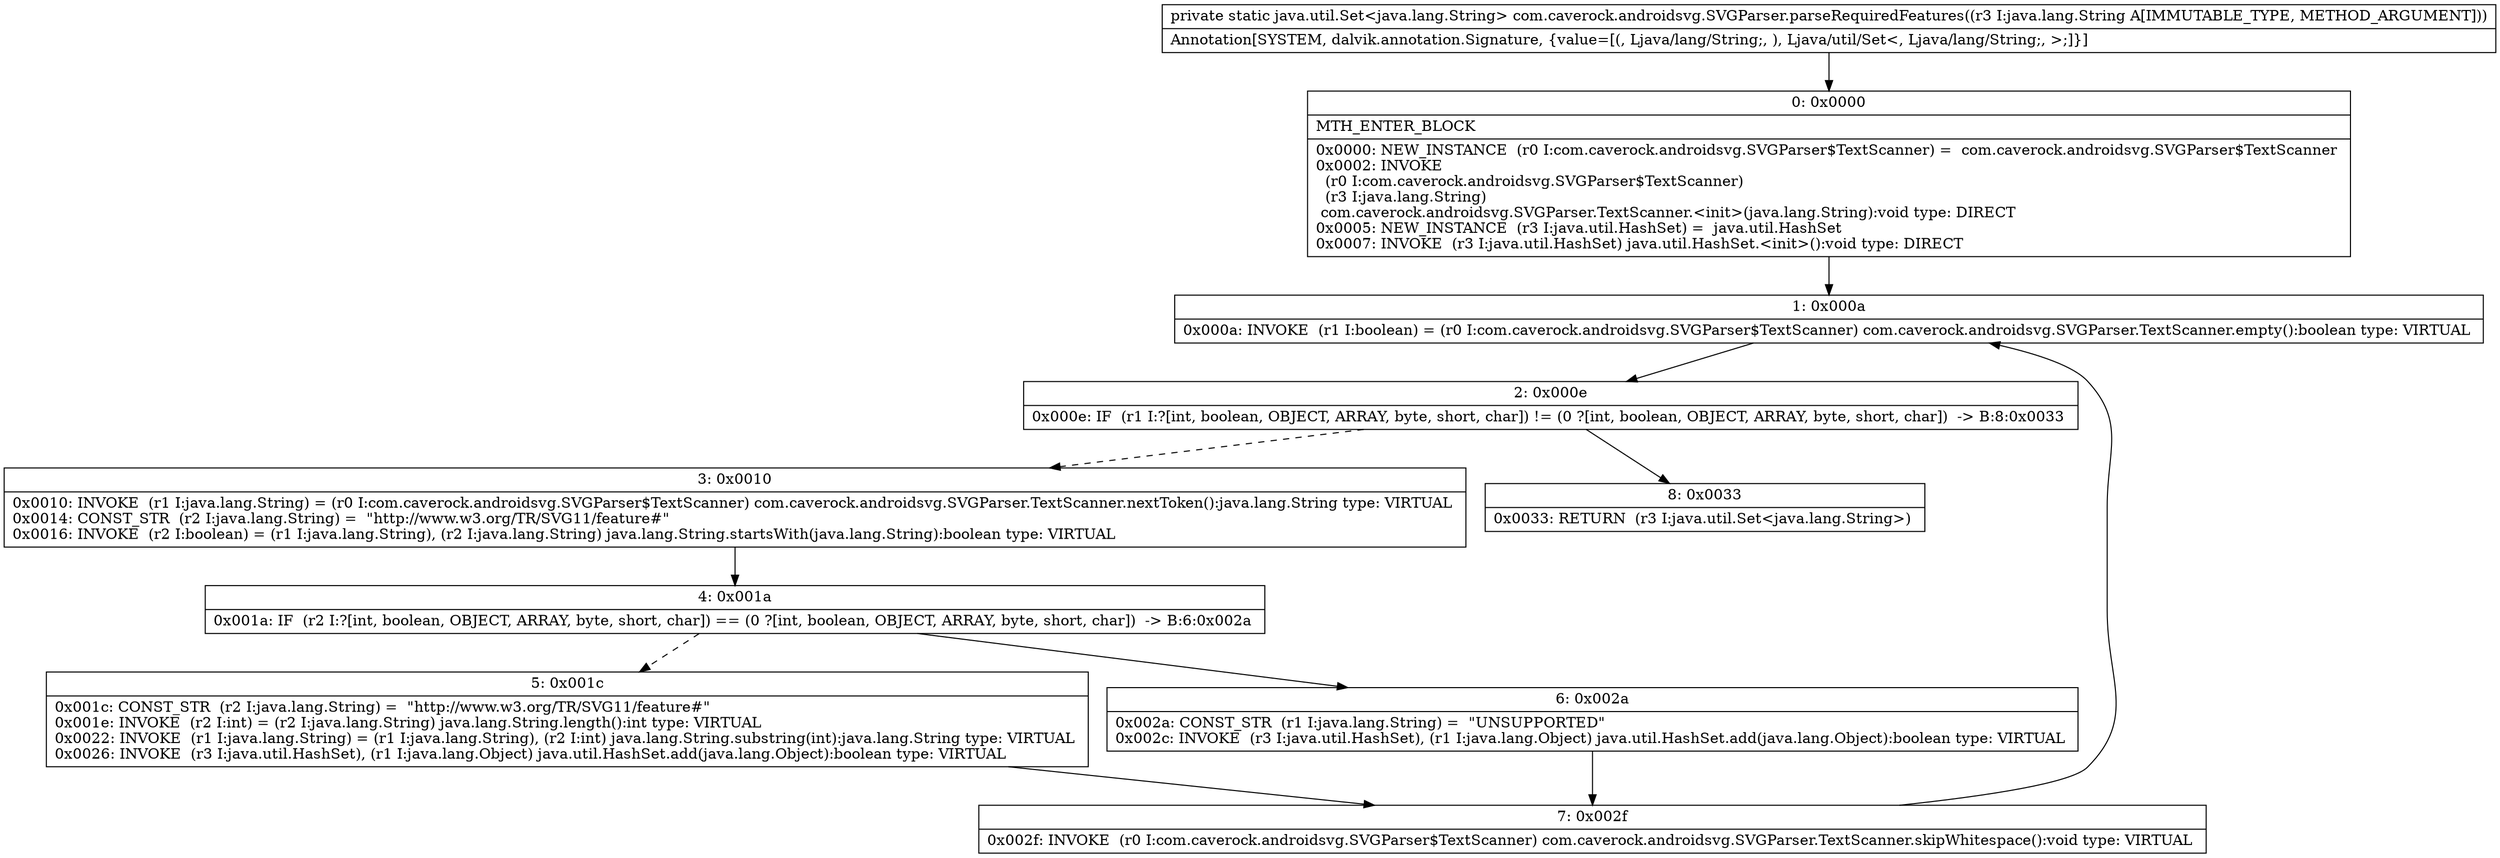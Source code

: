 digraph "CFG forcom.caverock.androidsvg.SVGParser.parseRequiredFeatures(Ljava\/lang\/String;)Ljava\/util\/Set;" {
Node_0 [shape=record,label="{0\:\ 0x0000|MTH_ENTER_BLOCK\l|0x0000: NEW_INSTANCE  (r0 I:com.caverock.androidsvg.SVGParser$TextScanner) =  com.caverock.androidsvg.SVGParser$TextScanner \l0x0002: INVOKE  \l  (r0 I:com.caverock.androidsvg.SVGParser$TextScanner)\l  (r3 I:java.lang.String)\l com.caverock.androidsvg.SVGParser.TextScanner.\<init\>(java.lang.String):void type: DIRECT \l0x0005: NEW_INSTANCE  (r3 I:java.util.HashSet) =  java.util.HashSet \l0x0007: INVOKE  (r3 I:java.util.HashSet) java.util.HashSet.\<init\>():void type: DIRECT \l}"];
Node_1 [shape=record,label="{1\:\ 0x000a|0x000a: INVOKE  (r1 I:boolean) = (r0 I:com.caverock.androidsvg.SVGParser$TextScanner) com.caverock.androidsvg.SVGParser.TextScanner.empty():boolean type: VIRTUAL \l}"];
Node_2 [shape=record,label="{2\:\ 0x000e|0x000e: IF  (r1 I:?[int, boolean, OBJECT, ARRAY, byte, short, char]) != (0 ?[int, boolean, OBJECT, ARRAY, byte, short, char])  \-\> B:8:0x0033 \l}"];
Node_3 [shape=record,label="{3\:\ 0x0010|0x0010: INVOKE  (r1 I:java.lang.String) = (r0 I:com.caverock.androidsvg.SVGParser$TextScanner) com.caverock.androidsvg.SVGParser.TextScanner.nextToken():java.lang.String type: VIRTUAL \l0x0014: CONST_STR  (r2 I:java.lang.String) =  \"http:\/\/www.w3.org\/TR\/SVG11\/feature#\" \l0x0016: INVOKE  (r2 I:boolean) = (r1 I:java.lang.String), (r2 I:java.lang.String) java.lang.String.startsWith(java.lang.String):boolean type: VIRTUAL \l}"];
Node_4 [shape=record,label="{4\:\ 0x001a|0x001a: IF  (r2 I:?[int, boolean, OBJECT, ARRAY, byte, short, char]) == (0 ?[int, boolean, OBJECT, ARRAY, byte, short, char])  \-\> B:6:0x002a \l}"];
Node_5 [shape=record,label="{5\:\ 0x001c|0x001c: CONST_STR  (r2 I:java.lang.String) =  \"http:\/\/www.w3.org\/TR\/SVG11\/feature#\" \l0x001e: INVOKE  (r2 I:int) = (r2 I:java.lang.String) java.lang.String.length():int type: VIRTUAL \l0x0022: INVOKE  (r1 I:java.lang.String) = (r1 I:java.lang.String), (r2 I:int) java.lang.String.substring(int):java.lang.String type: VIRTUAL \l0x0026: INVOKE  (r3 I:java.util.HashSet), (r1 I:java.lang.Object) java.util.HashSet.add(java.lang.Object):boolean type: VIRTUAL \l}"];
Node_6 [shape=record,label="{6\:\ 0x002a|0x002a: CONST_STR  (r1 I:java.lang.String) =  \"UNSUPPORTED\" \l0x002c: INVOKE  (r3 I:java.util.HashSet), (r1 I:java.lang.Object) java.util.HashSet.add(java.lang.Object):boolean type: VIRTUAL \l}"];
Node_7 [shape=record,label="{7\:\ 0x002f|0x002f: INVOKE  (r0 I:com.caverock.androidsvg.SVGParser$TextScanner) com.caverock.androidsvg.SVGParser.TextScanner.skipWhitespace():void type: VIRTUAL \l}"];
Node_8 [shape=record,label="{8\:\ 0x0033|0x0033: RETURN  (r3 I:java.util.Set\<java.lang.String\>) \l}"];
MethodNode[shape=record,label="{private static java.util.Set\<java.lang.String\> com.caverock.androidsvg.SVGParser.parseRequiredFeatures((r3 I:java.lang.String A[IMMUTABLE_TYPE, METHOD_ARGUMENT]))  | Annotation[SYSTEM, dalvik.annotation.Signature, \{value=[(, Ljava\/lang\/String;, ), Ljava\/util\/Set\<, Ljava\/lang\/String;, \>;]\}]\l}"];
MethodNode -> Node_0;
Node_0 -> Node_1;
Node_1 -> Node_2;
Node_2 -> Node_3[style=dashed];
Node_2 -> Node_8;
Node_3 -> Node_4;
Node_4 -> Node_5[style=dashed];
Node_4 -> Node_6;
Node_5 -> Node_7;
Node_6 -> Node_7;
Node_7 -> Node_1;
}

